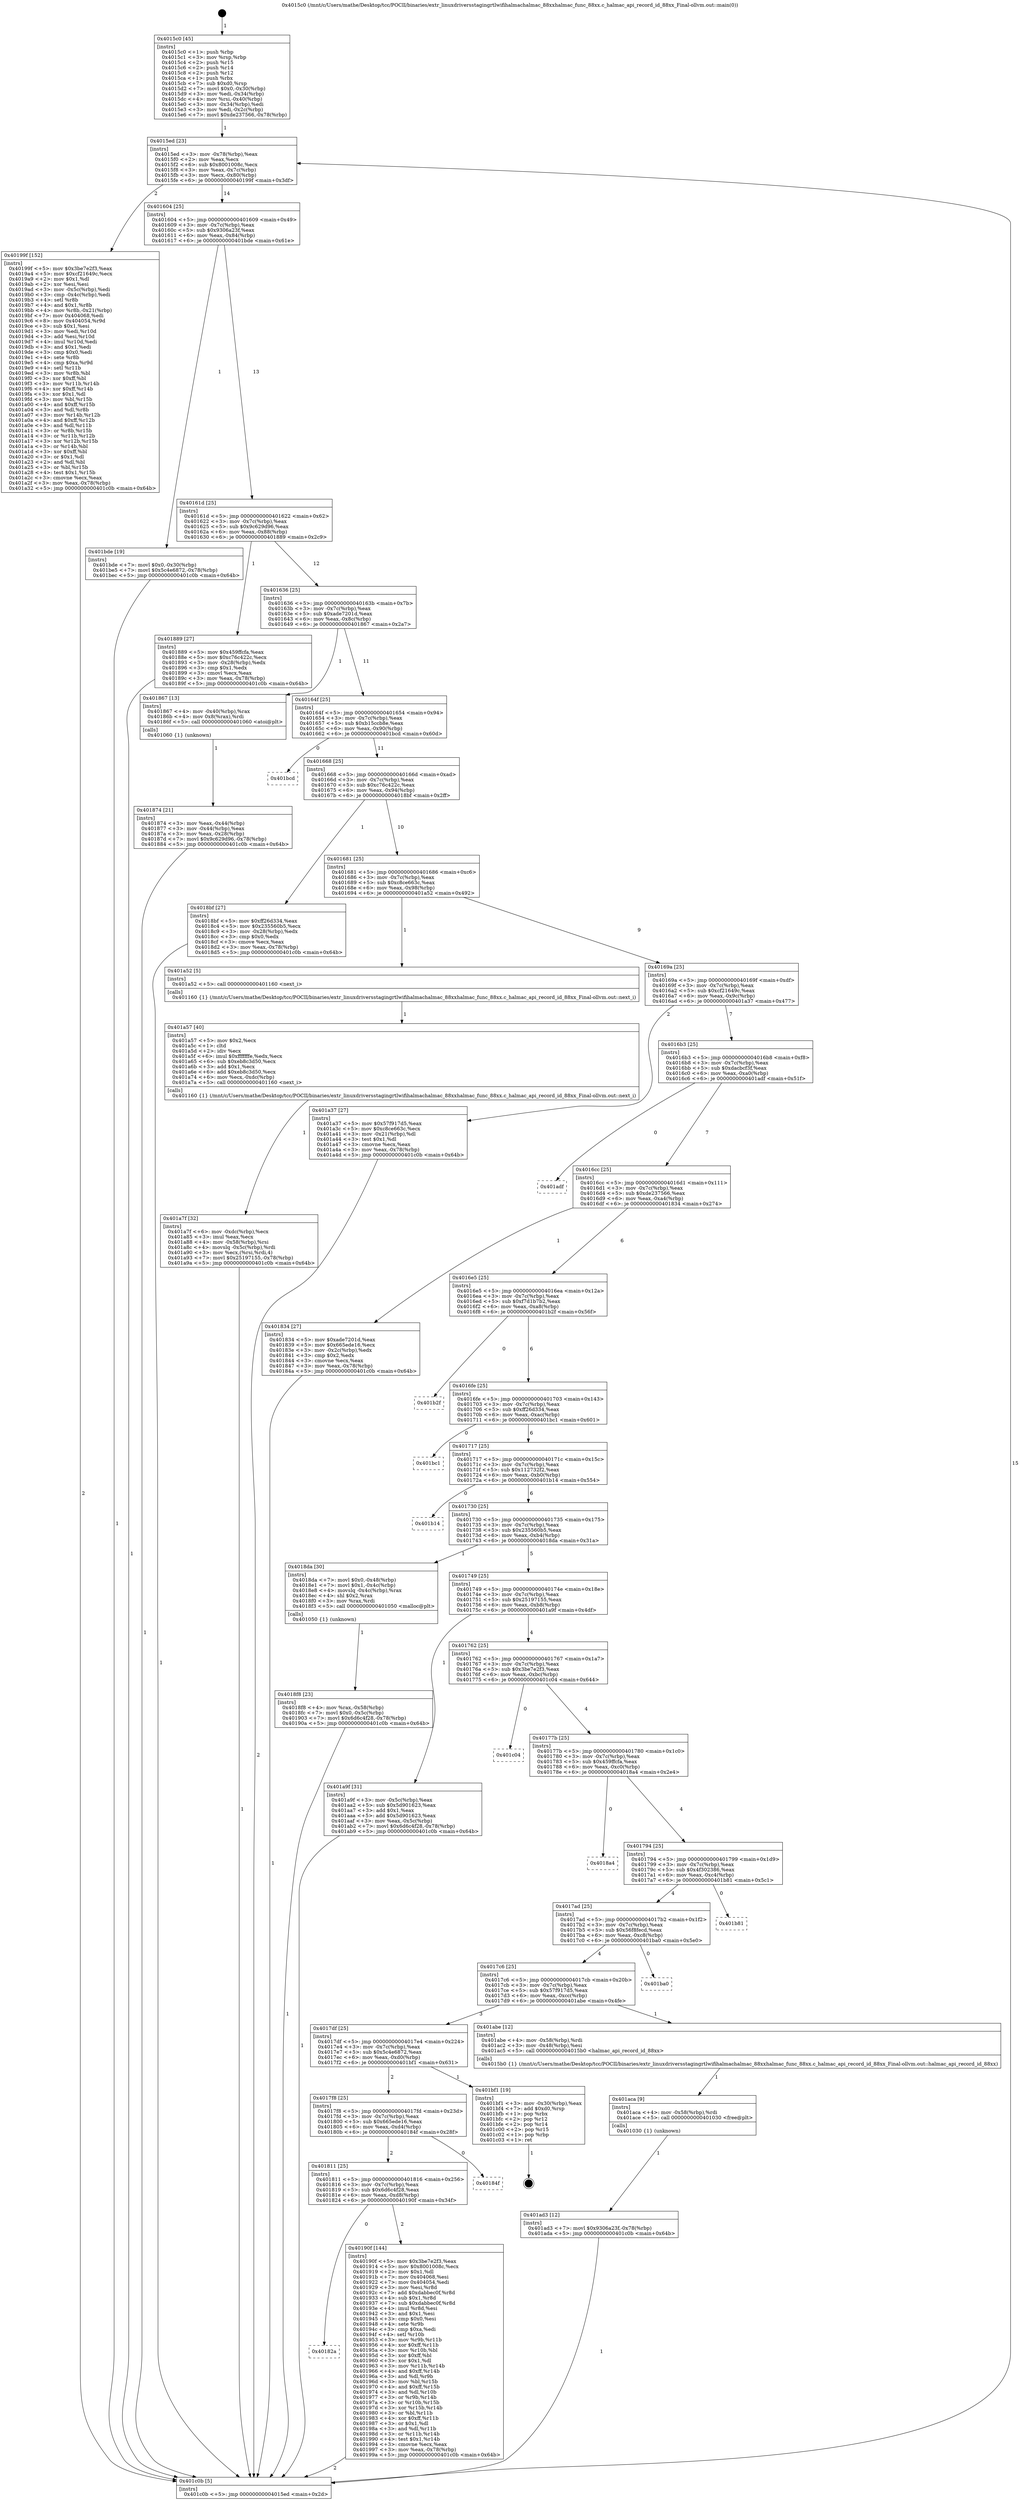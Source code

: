 digraph "0x4015c0" {
  label = "0x4015c0 (/mnt/c/Users/mathe/Desktop/tcc/POCII/binaries/extr_linuxdriversstagingrtlwifihalmachalmac_88xxhalmac_func_88xx.c_halmac_api_record_id_88xx_Final-ollvm.out::main(0))"
  labelloc = "t"
  node[shape=record]

  Entry [label="",width=0.3,height=0.3,shape=circle,fillcolor=black,style=filled]
  "0x4015ed" [label="{
     0x4015ed [23]\l
     | [instrs]\l
     &nbsp;&nbsp;0x4015ed \<+3\>: mov -0x78(%rbp),%eax\l
     &nbsp;&nbsp;0x4015f0 \<+2\>: mov %eax,%ecx\l
     &nbsp;&nbsp;0x4015f2 \<+6\>: sub $0x8001008c,%ecx\l
     &nbsp;&nbsp;0x4015f8 \<+3\>: mov %eax,-0x7c(%rbp)\l
     &nbsp;&nbsp;0x4015fb \<+3\>: mov %ecx,-0x80(%rbp)\l
     &nbsp;&nbsp;0x4015fe \<+6\>: je 000000000040199f \<main+0x3df\>\l
  }"]
  "0x40199f" [label="{
     0x40199f [152]\l
     | [instrs]\l
     &nbsp;&nbsp;0x40199f \<+5\>: mov $0x3be7e2f3,%eax\l
     &nbsp;&nbsp;0x4019a4 \<+5\>: mov $0xcf21649c,%ecx\l
     &nbsp;&nbsp;0x4019a9 \<+2\>: mov $0x1,%dl\l
     &nbsp;&nbsp;0x4019ab \<+2\>: xor %esi,%esi\l
     &nbsp;&nbsp;0x4019ad \<+3\>: mov -0x5c(%rbp),%edi\l
     &nbsp;&nbsp;0x4019b0 \<+3\>: cmp -0x4c(%rbp),%edi\l
     &nbsp;&nbsp;0x4019b3 \<+4\>: setl %r8b\l
     &nbsp;&nbsp;0x4019b7 \<+4\>: and $0x1,%r8b\l
     &nbsp;&nbsp;0x4019bb \<+4\>: mov %r8b,-0x21(%rbp)\l
     &nbsp;&nbsp;0x4019bf \<+7\>: mov 0x404068,%edi\l
     &nbsp;&nbsp;0x4019c6 \<+8\>: mov 0x404054,%r9d\l
     &nbsp;&nbsp;0x4019ce \<+3\>: sub $0x1,%esi\l
     &nbsp;&nbsp;0x4019d1 \<+3\>: mov %edi,%r10d\l
     &nbsp;&nbsp;0x4019d4 \<+3\>: add %esi,%r10d\l
     &nbsp;&nbsp;0x4019d7 \<+4\>: imul %r10d,%edi\l
     &nbsp;&nbsp;0x4019db \<+3\>: and $0x1,%edi\l
     &nbsp;&nbsp;0x4019de \<+3\>: cmp $0x0,%edi\l
     &nbsp;&nbsp;0x4019e1 \<+4\>: sete %r8b\l
     &nbsp;&nbsp;0x4019e5 \<+4\>: cmp $0xa,%r9d\l
     &nbsp;&nbsp;0x4019e9 \<+4\>: setl %r11b\l
     &nbsp;&nbsp;0x4019ed \<+3\>: mov %r8b,%bl\l
     &nbsp;&nbsp;0x4019f0 \<+3\>: xor $0xff,%bl\l
     &nbsp;&nbsp;0x4019f3 \<+3\>: mov %r11b,%r14b\l
     &nbsp;&nbsp;0x4019f6 \<+4\>: xor $0xff,%r14b\l
     &nbsp;&nbsp;0x4019fa \<+3\>: xor $0x1,%dl\l
     &nbsp;&nbsp;0x4019fd \<+3\>: mov %bl,%r15b\l
     &nbsp;&nbsp;0x401a00 \<+4\>: and $0xff,%r15b\l
     &nbsp;&nbsp;0x401a04 \<+3\>: and %dl,%r8b\l
     &nbsp;&nbsp;0x401a07 \<+3\>: mov %r14b,%r12b\l
     &nbsp;&nbsp;0x401a0a \<+4\>: and $0xff,%r12b\l
     &nbsp;&nbsp;0x401a0e \<+3\>: and %dl,%r11b\l
     &nbsp;&nbsp;0x401a11 \<+3\>: or %r8b,%r15b\l
     &nbsp;&nbsp;0x401a14 \<+3\>: or %r11b,%r12b\l
     &nbsp;&nbsp;0x401a17 \<+3\>: xor %r12b,%r15b\l
     &nbsp;&nbsp;0x401a1a \<+3\>: or %r14b,%bl\l
     &nbsp;&nbsp;0x401a1d \<+3\>: xor $0xff,%bl\l
     &nbsp;&nbsp;0x401a20 \<+3\>: or $0x1,%dl\l
     &nbsp;&nbsp;0x401a23 \<+2\>: and %dl,%bl\l
     &nbsp;&nbsp;0x401a25 \<+3\>: or %bl,%r15b\l
     &nbsp;&nbsp;0x401a28 \<+4\>: test $0x1,%r15b\l
     &nbsp;&nbsp;0x401a2c \<+3\>: cmovne %ecx,%eax\l
     &nbsp;&nbsp;0x401a2f \<+3\>: mov %eax,-0x78(%rbp)\l
     &nbsp;&nbsp;0x401a32 \<+5\>: jmp 0000000000401c0b \<main+0x64b\>\l
  }"]
  "0x401604" [label="{
     0x401604 [25]\l
     | [instrs]\l
     &nbsp;&nbsp;0x401604 \<+5\>: jmp 0000000000401609 \<main+0x49\>\l
     &nbsp;&nbsp;0x401609 \<+3\>: mov -0x7c(%rbp),%eax\l
     &nbsp;&nbsp;0x40160c \<+5\>: sub $0x9306a23f,%eax\l
     &nbsp;&nbsp;0x401611 \<+6\>: mov %eax,-0x84(%rbp)\l
     &nbsp;&nbsp;0x401617 \<+6\>: je 0000000000401bde \<main+0x61e\>\l
  }"]
  Exit [label="",width=0.3,height=0.3,shape=circle,fillcolor=black,style=filled,peripheries=2]
  "0x401bde" [label="{
     0x401bde [19]\l
     | [instrs]\l
     &nbsp;&nbsp;0x401bde \<+7\>: movl $0x0,-0x30(%rbp)\l
     &nbsp;&nbsp;0x401be5 \<+7\>: movl $0x5c4e6872,-0x78(%rbp)\l
     &nbsp;&nbsp;0x401bec \<+5\>: jmp 0000000000401c0b \<main+0x64b\>\l
  }"]
  "0x40161d" [label="{
     0x40161d [25]\l
     | [instrs]\l
     &nbsp;&nbsp;0x40161d \<+5\>: jmp 0000000000401622 \<main+0x62\>\l
     &nbsp;&nbsp;0x401622 \<+3\>: mov -0x7c(%rbp),%eax\l
     &nbsp;&nbsp;0x401625 \<+5\>: sub $0x9c629d96,%eax\l
     &nbsp;&nbsp;0x40162a \<+6\>: mov %eax,-0x88(%rbp)\l
     &nbsp;&nbsp;0x401630 \<+6\>: je 0000000000401889 \<main+0x2c9\>\l
  }"]
  "0x401ad3" [label="{
     0x401ad3 [12]\l
     | [instrs]\l
     &nbsp;&nbsp;0x401ad3 \<+7\>: movl $0x9306a23f,-0x78(%rbp)\l
     &nbsp;&nbsp;0x401ada \<+5\>: jmp 0000000000401c0b \<main+0x64b\>\l
  }"]
  "0x401889" [label="{
     0x401889 [27]\l
     | [instrs]\l
     &nbsp;&nbsp;0x401889 \<+5\>: mov $0x459ffcfa,%eax\l
     &nbsp;&nbsp;0x40188e \<+5\>: mov $0xc76c422c,%ecx\l
     &nbsp;&nbsp;0x401893 \<+3\>: mov -0x28(%rbp),%edx\l
     &nbsp;&nbsp;0x401896 \<+3\>: cmp $0x1,%edx\l
     &nbsp;&nbsp;0x401899 \<+3\>: cmovl %ecx,%eax\l
     &nbsp;&nbsp;0x40189c \<+3\>: mov %eax,-0x78(%rbp)\l
     &nbsp;&nbsp;0x40189f \<+5\>: jmp 0000000000401c0b \<main+0x64b\>\l
  }"]
  "0x401636" [label="{
     0x401636 [25]\l
     | [instrs]\l
     &nbsp;&nbsp;0x401636 \<+5\>: jmp 000000000040163b \<main+0x7b\>\l
     &nbsp;&nbsp;0x40163b \<+3\>: mov -0x7c(%rbp),%eax\l
     &nbsp;&nbsp;0x40163e \<+5\>: sub $0xade7201d,%eax\l
     &nbsp;&nbsp;0x401643 \<+6\>: mov %eax,-0x8c(%rbp)\l
     &nbsp;&nbsp;0x401649 \<+6\>: je 0000000000401867 \<main+0x2a7\>\l
  }"]
  "0x401aca" [label="{
     0x401aca [9]\l
     | [instrs]\l
     &nbsp;&nbsp;0x401aca \<+4\>: mov -0x58(%rbp),%rdi\l
     &nbsp;&nbsp;0x401ace \<+5\>: call 0000000000401030 \<free@plt\>\l
     | [calls]\l
     &nbsp;&nbsp;0x401030 \{1\} (unknown)\l
  }"]
  "0x401867" [label="{
     0x401867 [13]\l
     | [instrs]\l
     &nbsp;&nbsp;0x401867 \<+4\>: mov -0x40(%rbp),%rax\l
     &nbsp;&nbsp;0x40186b \<+4\>: mov 0x8(%rax),%rdi\l
     &nbsp;&nbsp;0x40186f \<+5\>: call 0000000000401060 \<atoi@plt\>\l
     | [calls]\l
     &nbsp;&nbsp;0x401060 \{1\} (unknown)\l
  }"]
  "0x40164f" [label="{
     0x40164f [25]\l
     | [instrs]\l
     &nbsp;&nbsp;0x40164f \<+5\>: jmp 0000000000401654 \<main+0x94\>\l
     &nbsp;&nbsp;0x401654 \<+3\>: mov -0x7c(%rbp),%eax\l
     &nbsp;&nbsp;0x401657 \<+5\>: sub $0xb15ccb8e,%eax\l
     &nbsp;&nbsp;0x40165c \<+6\>: mov %eax,-0x90(%rbp)\l
     &nbsp;&nbsp;0x401662 \<+6\>: je 0000000000401bcd \<main+0x60d\>\l
  }"]
  "0x401a7f" [label="{
     0x401a7f [32]\l
     | [instrs]\l
     &nbsp;&nbsp;0x401a7f \<+6\>: mov -0xdc(%rbp),%ecx\l
     &nbsp;&nbsp;0x401a85 \<+3\>: imul %eax,%ecx\l
     &nbsp;&nbsp;0x401a88 \<+4\>: mov -0x58(%rbp),%rsi\l
     &nbsp;&nbsp;0x401a8c \<+4\>: movslq -0x5c(%rbp),%rdi\l
     &nbsp;&nbsp;0x401a90 \<+3\>: mov %ecx,(%rsi,%rdi,4)\l
     &nbsp;&nbsp;0x401a93 \<+7\>: movl $0x25197155,-0x78(%rbp)\l
     &nbsp;&nbsp;0x401a9a \<+5\>: jmp 0000000000401c0b \<main+0x64b\>\l
  }"]
  "0x401bcd" [label="{
     0x401bcd\l
  }", style=dashed]
  "0x401668" [label="{
     0x401668 [25]\l
     | [instrs]\l
     &nbsp;&nbsp;0x401668 \<+5\>: jmp 000000000040166d \<main+0xad\>\l
     &nbsp;&nbsp;0x40166d \<+3\>: mov -0x7c(%rbp),%eax\l
     &nbsp;&nbsp;0x401670 \<+5\>: sub $0xc76c422c,%eax\l
     &nbsp;&nbsp;0x401675 \<+6\>: mov %eax,-0x94(%rbp)\l
     &nbsp;&nbsp;0x40167b \<+6\>: je 00000000004018bf \<main+0x2ff\>\l
  }"]
  "0x401a57" [label="{
     0x401a57 [40]\l
     | [instrs]\l
     &nbsp;&nbsp;0x401a57 \<+5\>: mov $0x2,%ecx\l
     &nbsp;&nbsp;0x401a5c \<+1\>: cltd\l
     &nbsp;&nbsp;0x401a5d \<+2\>: idiv %ecx\l
     &nbsp;&nbsp;0x401a5f \<+6\>: imul $0xfffffffe,%edx,%ecx\l
     &nbsp;&nbsp;0x401a65 \<+6\>: sub $0xeb8c3d50,%ecx\l
     &nbsp;&nbsp;0x401a6b \<+3\>: add $0x1,%ecx\l
     &nbsp;&nbsp;0x401a6e \<+6\>: add $0xeb8c3d50,%ecx\l
     &nbsp;&nbsp;0x401a74 \<+6\>: mov %ecx,-0xdc(%rbp)\l
     &nbsp;&nbsp;0x401a7a \<+5\>: call 0000000000401160 \<next_i\>\l
     | [calls]\l
     &nbsp;&nbsp;0x401160 \{1\} (/mnt/c/Users/mathe/Desktop/tcc/POCII/binaries/extr_linuxdriversstagingrtlwifihalmachalmac_88xxhalmac_func_88xx.c_halmac_api_record_id_88xx_Final-ollvm.out::next_i)\l
  }"]
  "0x4018bf" [label="{
     0x4018bf [27]\l
     | [instrs]\l
     &nbsp;&nbsp;0x4018bf \<+5\>: mov $0xff26d334,%eax\l
     &nbsp;&nbsp;0x4018c4 \<+5\>: mov $0x235560b5,%ecx\l
     &nbsp;&nbsp;0x4018c9 \<+3\>: mov -0x28(%rbp),%edx\l
     &nbsp;&nbsp;0x4018cc \<+3\>: cmp $0x0,%edx\l
     &nbsp;&nbsp;0x4018cf \<+3\>: cmove %ecx,%eax\l
     &nbsp;&nbsp;0x4018d2 \<+3\>: mov %eax,-0x78(%rbp)\l
     &nbsp;&nbsp;0x4018d5 \<+5\>: jmp 0000000000401c0b \<main+0x64b\>\l
  }"]
  "0x401681" [label="{
     0x401681 [25]\l
     | [instrs]\l
     &nbsp;&nbsp;0x401681 \<+5\>: jmp 0000000000401686 \<main+0xc6\>\l
     &nbsp;&nbsp;0x401686 \<+3\>: mov -0x7c(%rbp),%eax\l
     &nbsp;&nbsp;0x401689 \<+5\>: sub $0xc8ce663c,%eax\l
     &nbsp;&nbsp;0x40168e \<+6\>: mov %eax,-0x98(%rbp)\l
     &nbsp;&nbsp;0x401694 \<+6\>: je 0000000000401a52 \<main+0x492\>\l
  }"]
  "0x40182a" [label="{
     0x40182a\l
  }", style=dashed]
  "0x401a52" [label="{
     0x401a52 [5]\l
     | [instrs]\l
     &nbsp;&nbsp;0x401a52 \<+5\>: call 0000000000401160 \<next_i\>\l
     | [calls]\l
     &nbsp;&nbsp;0x401160 \{1\} (/mnt/c/Users/mathe/Desktop/tcc/POCII/binaries/extr_linuxdriversstagingrtlwifihalmachalmac_88xxhalmac_func_88xx.c_halmac_api_record_id_88xx_Final-ollvm.out::next_i)\l
  }"]
  "0x40169a" [label="{
     0x40169a [25]\l
     | [instrs]\l
     &nbsp;&nbsp;0x40169a \<+5\>: jmp 000000000040169f \<main+0xdf\>\l
     &nbsp;&nbsp;0x40169f \<+3\>: mov -0x7c(%rbp),%eax\l
     &nbsp;&nbsp;0x4016a2 \<+5\>: sub $0xcf21649c,%eax\l
     &nbsp;&nbsp;0x4016a7 \<+6\>: mov %eax,-0x9c(%rbp)\l
     &nbsp;&nbsp;0x4016ad \<+6\>: je 0000000000401a37 \<main+0x477\>\l
  }"]
  "0x40190f" [label="{
     0x40190f [144]\l
     | [instrs]\l
     &nbsp;&nbsp;0x40190f \<+5\>: mov $0x3be7e2f3,%eax\l
     &nbsp;&nbsp;0x401914 \<+5\>: mov $0x8001008c,%ecx\l
     &nbsp;&nbsp;0x401919 \<+2\>: mov $0x1,%dl\l
     &nbsp;&nbsp;0x40191b \<+7\>: mov 0x404068,%esi\l
     &nbsp;&nbsp;0x401922 \<+7\>: mov 0x404054,%edi\l
     &nbsp;&nbsp;0x401929 \<+3\>: mov %esi,%r8d\l
     &nbsp;&nbsp;0x40192c \<+7\>: add $0xdabbec0f,%r8d\l
     &nbsp;&nbsp;0x401933 \<+4\>: sub $0x1,%r8d\l
     &nbsp;&nbsp;0x401937 \<+7\>: sub $0xdabbec0f,%r8d\l
     &nbsp;&nbsp;0x40193e \<+4\>: imul %r8d,%esi\l
     &nbsp;&nbsp;0x401942 \<+3\>: and $0x1,%esi\l
     &nbsp;&nbsp;0x401945 \<+3\>: cmp $0x0,%esi\l
     &nbsp;&nbsp;0x401948 \<+4\>: sete %r9b\l
     &nbsp;&nbsp;0x40194c \<+3\>: cmp $0xa,%edi\l
     &nbsp;&nbsp;0x40194f \<+4\>: setl %r10b\l
     &nbsp;&nbsp;0x401953 \<+3\>: mov %r9b,%r11b\l
     &nbsp;&nbsp;0x401956 \<+4\>: xor $0xff,%r11b\l
     &nbsp;&nbsp;0x40195a \<+3\>: mov %r10b,%bl\l
     &nbsp;&nbsp;0x40195d \<+3\>: xor $0xff,%bl\l
     &nbsp;&nbsp;0x401960 \<+3\>: xor $0x1,%dl\l
     &nbsp;&nbsp;0x401963 \<+3\>: mov %r11b,%r14b\l
     &nbsp;&nbsp;0x401966 \<+4\>: and $0xff,%r14b\l
     &nbsp;&nbsp;0x40196a \<+3\>: and %dl,%r9b\l
     &nbsp;&nbsp;0x40196d \<+3\>: mov %bl,%r15b\l
     &nbsp;&nbsp;0x401970 \<+4\>: and $0xff,%r15b\l
     &nbsp;&nbsp;0x401974 \<+3\>: and %dl,%r10b\l
     &nbsp;&nbsp;0x401977 \<+3\>: or %r9b,%r14b\l
     &nbsp;&nbsp;0x40197a \<+3\>: or %r10b,%r15b\l
     &nbsp;&nbsp;0x40197d \<+3\>: xor %r15b,%r14b\l
     &nbsp;&nbsp;0x401980 \<+3\>: or %bl,%r11b\l
     &nbsp;&nbsp;0x401983 \<+4\>: xor $0xff,%r11b\l
     &nbsp;&nbsp;0x401987 \<+3\>: or $0x1,%dl\l
     &nbsp;&nbsp;0x40198a \<+3\>: and %dl,%r11b\l
     &nbsp;&nbsp;0x40198d \<+3\>: or %r11b,%r14b\l
     &nbsp;&nbsp;0x401990 \<+4\>: test $0x1,%r14b\l
     &nbsp;&nbsp;0x401994 \<+3\>: cmovne %ecx,%eax\l
     &nbsp;&nbsp;0x401997 \<+3\>: mov %eax,-0x78(%rbp)\l
     &nbsp;&nbsp;0x40199a \<+5\>: jmp 0000000000401c0b \<main+0x64b\>\l
  }"]
  "0x401a37" [label="{
     0x401a37 [27]\l
     | [instrs]\l
     &nbsp;&nbsp;0x401a37 \<+5\>: mov $0x57f917d5,%eax\l
     &nbsp;&nbsp;0x401a3c \<+5\>: mov $0xc8ce663c,%ecx\l
     &nbsp;&nbsp;0x401a41 \<+3\>: mov -0x21(%rbp),%dl\l
     &nbsp;&nbsp;0x401a44 \<+3\>: test $0x1,%dl\l
     &nbsp;&nbsp;0x401a47 \<+3\>: cmovne %ecx,%eax\l
     &nbsp;&nbsp;0x401a4a \<+3\>: mov %eax,-0x78(%rbp)\l
     &nbsp;&nbsp;0x401a4d \<+5\>: jmp 0000000000401c0b \<main+0x64b\>\l
  }"]
  "0x4016b3" [label="{
     0x4016b3 [25]\l
     | [instrs]\l
     &nbsp;&nbsp;0x4016b3 \<+5\>: jmp 00000000004016b8 \<main+0xf8\>\l
     &nbsp;&nbsp;0x4016b8 \<+3\>: mov -0x7c(%rbp),%eax\l
     &nbsp;&nbsp;0x4016bb \<+5\>: sub $0xdacbcf3f,%eax\l
     &nbsp;&nbsp;0x4016c0 \<+6\>: mov %eax,-0xa0(%rbp)\l
     &nbsp;&nbsp;0x4016c6 \<+6\>: je 0000000000401adf \<main+0x51f\>\l
  }"]
  "0x401811" [label="{
     0x401811 [25]\l
     | [instrs]\l
     &nbsp;&nbsp;0x401811 \<+5\>: jmp 0000000000401816 \<main+0x256\>\l
     &nbsp;&nbsp;0x401816 \<+3\>: mov -0x7c(%rbp),%eax\l
     &nbsp;&nbsp;0x401819 \<+5\>: sub $0x6d6c4f28,%eax\l
     &nbsp;&nbsp;0x40181e \<+6\>: mov %eax,-0xd8(%rbp)\l
     &nbsp;&nbsp;0x401824 \<+6\>: je 000000000040190f \<main+0x34f\>\l
  }"]
  "0x401adf" [label="{
     0x401adf\l
  }", style=dashed]
  "0x4016cc" [label="{
     0x4016cc [25]\l
     | [instrs]\l
     &nbsp;&nbsp;0x4016cc \<+5\>: jmp 00000000004016d1 \<main+0x111\>\l
     &nbsp;&nbsp;0x4016d1 \<+3\>: mov -0x7c(%rbp),%eax\l
     &nbsp;&nbsp;0x4016d4 \<+5\>: sub $0xde237566,%eax\l
     &nbsp;&nbsp;0x4016d9 \<+6\>: mov %eax,-0xa4(%rbp)\l
     &nbsp;&nbsp;0x4016df \<+6\>: je 0000000000401834 \<main+0x274\>\l
  }"]
  "0x40184f" [label="{
     0x40184f\l
  }", style=dashed]
  "0x401834" [label="{
     0x401834 [27]\l
     | [instrs]\l
     &nbsp;&nbsp;0x401834 \<+5\>: mov $0xade7201d,%eax\l
     &nbsp;&nbsp;0x401839 \<+5\>: mov $0x665ede16,%ecx\l
     &nbsp;&nbsp;0x40183e \<+3\>: mov -0x2c(%rbp),%edx\l
     &nbsp;&nbsp;0x401841 \<+3\>: cmp $0x2,%edx\l
     &nbsp;&nbsp;0x401844 \<+3\>: cmovne %ecx,%eax\l
     &nbsp;&nbsp;0x401847 \<+3\>: mov %eax,-0x78(%rbp)\l
     &nbsp;&nbsp;0x40184a \<+5\>: jmp 0000000000401c0b \<main+0x64b\>\l
  }"]
  "0x4016e5" [label="{
     0x4016e5 [25]\l
     | [instrs]\l
     &nbsp;&nbsp;0x4016e5 \<+5\>: jmp 00000000004016ea \<main+0x12a\>\l
     &nbsp;&nbsp;0x4016ea \<+3\>: mov -0x7c(%rbp),%eax\l
     &nbsp;&nbsp;0x4016ed \<+5\>: sub $0xf7d1b7b2,%eax\l
     &nbsp;&nbsp;0x4016f2 \<+6\>: mov %eax,-0xa8(%rbp)\l
     &nbsp;&nbsp;0x4016f8 \<+6\>: je 0000000000401b2f \<main+0x56f\>\l
  }"]
  "0x401c0b" [label="{
     0x401c0b [5]\l
     | [instrs]\l
     &nbsp;&nbsp;0x401c0b \<+5\>: jmp 00000000004015ed \<main+0x2d\>\l
  }"]
  "0x4015c0" [label="{
     0x4015c0 [45]\l
     | [instrs]\l
     &nbsp;&nbsp;0x4015c0 \<+1\>: push %rbp\l
     &nbsp;&nbsp;0x4015c1 \<+3\>: mov %rsp,%rbp\l
     &nbsp;&nbsp;0x4015c4 \<+2\>: push %r15\l
     &nbsp;&nbsp;0x4015c6 \<+2\>: push %r14\l
     &nbsp;&nbsp;0x4015c8 \<+2\>: push %r12\l
     &nbsp;&nbsp;0x4015ca \<+1\>: push %rbx\l
     &nbsp;&nbsp;0x4015cb \<+7\>: sub $0xd0,%rsp\l
     &nbsp;&nbsp;0x4015d2 \<+7\>: movl $0x0,-0x30(%rbp)\l
     &nbsp;&nbsp;0x4015d9 \<+3\>: mov %edi,-0x34(%rbp)\l
     &nbsp;&nbsp;0x4015dc \<+4\>: mov %rsi,-0x40(%rbp)\l
     &nbsp;&nbsp;0x4015e0 \<+3\>: mov -0x34(%rbp),%edi\l
     &nbsp;&nbsp;0x4015e3 \<+3\>: mov %edi,-0x2c(%rbp)\l
     &nbsp;&nbsp;0x4015e6 \<+7\>: movl $0xde237566,-0x78(%rbp)\l
  }"]
  "0x401874" [label="{
     0x401874 [21]\l
     | [instrs]\l
     &nbsp;&nbsp;0x401874 \<+3\>: mov %eax,-0x44(%rbp)\l
     &nbsp;&nbsp;0x401877 \<+3\>: mov -0x44(%rbp),%eax\l
     &nbsp;&nbsp;0x40187a \<+3\>: mov %eax,-0x28(%rbp)\l
     &nbsp;&nbsp;0x40187d \<+7\>: movl $0x9c629d96,-0x78(%rbp)\l
     &nbsp;&nbsp;0x401884 \<+5\>: jmp 0000000000401c0b \<main+0x64b\>\l
  }"]
  "0x4017f8" [label="{
     0x4017f8 [25]\l
     | [instrs]\l
     &nbsp;&nbsp;0x4017f8 \<+5\>: jmp 00000000004017fd \<main+0x23d\>\l
     &nbsp;&nbsp;0x4017fd \<+3\>: mov -0x7c(%rbp),%eax\l
     &nbsp;&nbsp;0x401800 \<+5\>: sub $0x665ede16,%eax\l
     &nbsp;&nbsp;0x401805 \<+6\>: mov %eax,-0xd4(%rbp)\l
     &nbsp;&nbsp;0x40180b \<+6\>: je 000000000040184f \<main+0x28f\>\l
  }"]
  "0x401b2f" [label="{
     0x401b2f\l
  }", style=dashed]
  "0x4016fe" [label="{
     0x4016fe [25]\l
     | [instrs]\l
     &nbsp;&nbsp;0x4016fe \<+5\>: jmp 0000000000401703 \<main+0x143\>\l
     &nbsp;&nbsp;0x401703 \<+3\>: mov -0x7c(%rbp),%eax\l
     &nbsp;&nbsp;0x401706 \<+5\>: sub $0xff26d334,%eax\l
     &nbsp;&nbsp;0x40170b \<+6\>: mov %eax,-0xac(%rbp)\l
     &nbsp;&nbsp;0x401711 \<+6\>: je 0000000000401bc1 \<main+0x601\>\l
  }"]
  "0x401bf1" [label="{
     0x401bf1 [19]\l
     | [instrs]\l
     &nbsp;&nbsp;0x401bf1 \<+3\>: mov -0x30(%rbp),%eax\l
     &nbsp;&nbsp;0x401bf4 \<+7\>: add $0xd0,%rsp\l
     &nbsp;&nbsp;0x401bfb \<+1\>: pop %rbx\l
     &nbsp;&nbsp;0x401bfc \<+2\>: pop %r12\l
     &nbsp;&nbsp;0x401bfe \<+2\>: pop %r14\l
     &nbsp;&nbsp;0x401c00 \<+2\>: pop %r15\l
     &nbsp;&nbsp;0x401c02 \<+1\>: pop %rbp\l
     &nbsp;&nbsp;0x401c03 \<+1\>: ret\l
  }"]
  "0x401bc1" [label="{
     0x401bc1\l
  }", style=dashed]
  "0x401717" [label="{
     0x401717 [25]\l
     | [instrs]\l
     &nbsp;&nbsp;0x401717 \<+5\>: jmp 000000000040171c \<main+0x15c\>\l
     &nbsp;&nbsp;0x40171c \<+3\>: mov -0x7c(%rbp),%eax\l
     &nbsp;&nbsp;0x40171f \<+5\>: sub $0x112732f2,%eax\l
     &nbsp;&nbsp;0x401724 \<+6\>: mov %eax,-0xb0(%rbp)\l
     &nbsp;&nbsp;0x40172a \<+6\>: je 0000000000401b14 \<main+0x554\>\l
  }"]
  "0x4017df" [label="{
     0x4017df [25]\l
     | [instrs]\l
     &nbsp;&nbsp;0x4017df \<+5\>: jmp 00000000004017e4 \<main+0x224\>\l
     &nbsp;&nbsp;0x4017e4 \<+3\>: mov -0x7c(%rbp),%eax\l
     &nbsp;&nbsp;0x4017e7 \<+5\>: sub $0x5c4e6872,%eax\l
     &nbsp;&nbsp;0x4017ec \<+6\>: mov %eax,-0xd0(%rbp)\l
     &nbsp;&nbsp;0x4017f2 \<+6\>: je 0000000000401bf1 \<main+0x631\>\l
  }"]
  "0x401b14" [label="{
     0x401b14\l
  }", style=dashed]
  "0x401730" [label="{
     0x401730 [25]\l
     | [instrs]\l
     &nbsp;&nbsp;0x401730 \<+5\>: jmp 0000000000401735 \<main+0x175\>\l
     &nbsp;&nbsp;0x401735 \<+3\>: mov -0x7c(%rbp),%eax\l
     &nbsp;&nbsp;0x401738 \<+5\>: sub $0x235560b5,%eax\l
     &nbsp;&nbsp;0x40173d \<+6\>: mov %eax,-0xb4(%rbp)\l
     &nbsp;&nbsp;0x401743 \<+6\>: je 00000000004018da \<main+0x31a\>\l
  }"]
  "0x401abe" [label="{
     0x401abe [12]\l
     | [instrs]\l
     &nbsp;&nbsp;0x401abe \<+4\>: mov -0x58(%rbp),%rdi\l
     &nbsp;&nbsp;0x401ac2 \<+3\>: mov -0x48(%rbp),%esi\l
     &nbsp;&nbsp;0x401ac5 \<+5\>: call 00000000004015b0 \<halmac_api_record_id_88xx\>\l
     | [calls]\l
     &nbsp;&nbsp;0x4015b0 \{1\} (/mnt/c/Users/mathe/Desktop/tcc/POCII/binaries/extr_linuxdriversstagingrtlwifihalmachalmac_88xxhalmac_func_88xx.c_halmac_api_record_id_88xx_Final-ollvm.out::halmac_api_record_id_88xx)\l
  }"]
  "0x4018da" [label="{
     0x4018da [30]\l
     | [instrs]\l
     &nbsp;&nbsp;0x4018da \<+7\>: movl $0x0,-0x48(%rbp)\l
     &nbsp;&nbsp;0x4018e1 \<+7\>: movl $0x1,-0x4c(%rbp)\l
     &nbsp;&nbsp;0x4018e8 \<+4\>: movslq -0x4c(%rbp),%rax\l
     &nbsp;&nbsp;0x4018ec \<+4\>: shl $0x2,%rax\l
     &nbsp;&nbsp;0x4018f0 \<+3\>: mov %rax,%rdi\l
     &nbsp;&nbsp;0x4018f3 \<+5\>: call 0000000000401050 \<malloc@plt\>\l
     | [calls]\l
     &nbsp;&nbsp;0x401050 \{1\} (unknown)\l
  }"]
  "0x401749" [label="{
     0x401749 [25]\l
     | [instrs]\l
     &nbsp;&nbsp;0x401749 \<+5\>: jmp 000000000040174e \<main+0x18e\>\l
     &nbsp;&nbsp;0x40174e \<+3\>: mov -0x7c(%rbp),%eax\l
     &nbsp;&nbsp;0x401751 \<+5\>: sub $0x25197155,%eax\l
     &nbsp;&nbsp;0x401756 \<+6\>: mov %eax,-0xb8(%rbp)\l
     &nbsp;&nbsp;0x40175c \<+6\>: je 0000000000401a9f \<main+0x4df\>\l
  }"]
  "0x4018f8" [label="{
     0x4018f8 [23]\l
     | [instrs]\l
     &nbsp;&nbsp;0x4018f8 \<+4\>: mov %rax,-0x58(%rbp)\l
     &nbsp;&nbsp;0x4018fc \<+7\>: movl $0x0,-0x5c(%rbp)\l
     &nbsp;&nbsp;0x401903 \<+7\>: movl $0x6d6c4f28,-0x78(%rbp)\l
     &nbsp;&nbsp;0x40190a \<+5\>: jmp 0000000000401c0b \<main+0x64b\>\l
  }"]
  "0x4017c6" [label="{
     0x4017c6 [25]\l
     | [instrs]\l
     &nbsp;&nbsp;0x4017c6 \<+5\>: jmp 00000000004017cb \<main+0x20b\>\l
     &nbsp;&nbsp;0x4017cb \<+3\>: mov -0x7c(%rbp),%eax\l
     &nbsp;&nbsp;0x4017ce \<+5\>: sub $0x57f917d5,%eax\l
     &nbsp;&nbsp;0x4017d3 \<+6\>: mov %eax,-0xcc(%rbp)\l
     &nbsp;&nbsp;0x4017d9 \<+6\>: je 0000000000401abe \<main+0x4fe\>\l
  }"]
  "0x401a9f" [label="{
     0x401a9f [31]\l
     | [instrs]\l
     &nbsp;&nbsp;0x401a9f \<+3\>: mov -0x5c(%rbp),%eax\l
     &nbsp;&nbsp;0x401aa2 \<+5\>: sub $0x5d901623,%eax\l
     &nbsp;&nbsp;0x401aa7 \<+3\>: add $0x1,%eax\l
     &nbsp;&nbsp;0x401aaa \<+5\>: add $0x5d901623,%eax\l
     &nbsp;&nbsp;0x401aaf \<+3\>: mov %eax,-0x5c(%rbp)\l
     &nbsp;&nbsp;0x401ab2 \<+7\>: movl $0x6d6c4f28,-0x78(%rbp)\l
     &nbsp;&nbsp;0x401ab9 \<+5\>: jmp 0000000000401c0b \<main+0x64b\>\l
  }"]
  "0x401762" [label="{
     0x401762 [25]\l
     | [instrs]\l
     &nbsp;&nbsp;0x401762 \<+5\>: jmp 0000000000401767 \<main+0x1a7\>\l
     &nbsp;&nbsp;0x401767 \<+3\>: mov -0x7c(%rbp),%eax\l
     &nbsp;&nbsp;0x40176a \<+5\>: sub $0x3be7e2f3,%eax\l
     &nbsp;&nbsp;0x40176f \<+6\>: mov %eax,-0xbc(%rbp)\l
     &nbsp;&nbsp;0x401775 \<+6\>: je 0000000000401c04 \<main+0x644\>\l
  }"]
  "0x401ba0" [label="{
     0x401ba0\l
  }", style=dashed]
  "0x401c04" [label="{
     0x401c04\l
  }", style=dashed]
  "0x40177b" [label="{
     0x40177b [25]\l
     | [instrs]\l
     &nbsp;&nbsp;0x40177b \<+5\>: jmp 0000000000401780 \<main+0x1c0\>\l
     &nbsp;&nbsp;0x401780 \<+3\>: mov -0x7c(%rbp),%eax\l
     &nbsp;&nbsp;0x401783 \<+5\>: sub $0x459ffcfa,%eax\l
     &nbsp;&nbsp;0x401788 \<+6\>: mov %eax,-0xc0(%rbp)\l
     &nbsp;&nbsp;0x40178e \<+6\>: je 00000000004018a4 \<main+0x2e4\>\l
  }"]
  "0x4017ad" [label="{
     0x4017ad [25]\l
     | [instrs]\l
     &nbsp;&nbsp;0x4017ad \<+5\>: jmp 00000000004017b2 \<main+0x1f2\>\l
     &nbsp;&nbsp;0x4017b2 \<+3\>: mov -0x7c(%rbp),%eax\l
     &nbsp;&nbsp;0x4017b5 \<+5\>: sub $0x56f8fecd,%eax\l
     &nbsp;&nbsp;0x4017ba \<+6\>: mov %eax,-0xc8(%rbp)\l
     &nbsp;&nbsp;0x4017c0 \<+6\>: je 0000000000401ba0 \<main+0x5e0\>\l
  }"]
  "0x4018a4" [label="{
     0x4018a4\l
  }", style=dashed]
  "0x401794" [label="{
     0x401794 [25]\l
     | [instrs]\l
     &nbsp;&nbsp;0x401794 \<+5\>: jmp 0000000000401799 \<main+0x1d9\>\l
     &nbsp;&nbsp;0x401799 \<+3\>: mov -0x7c(%rbp),%eax\l
     &nbsp;&nbsp;0x40179c \<+5\>: sub $0x4f302386,%eax\l
     &nbsp;&nbsp;0x4017a1 \<+6\>: mov %eax,-0xc4(%rbp)\l
     &nbsp;&nbsp;0x4017a7 \<+6\>: je 0000000000401b81 \<main+0x5c1\>\l
  }"]
  "0x401b81" [label="{
     0x401b81\l
  }", style=dashed]
  Entry -> "0x4015c0" [label=" 1"]
  "0x4015ed" -> "0x40199f" [label=" 2"]
  "0x4015ed" -> "0x401604" [label=" 14"]
  "0x401bf1" -> Exit [label=" 1"]
  "0x401604" -> "0x401bde" [label=" 1"]
  "0x401604" -> "0x40161d" [label=" 13"]
  "0x401bde" -> "0x401c0b" [label=" 1"]
  "0x40161d" -> "0x401889" [label=" 1"]
  "0x40161d" -> "0x401636" [label=" 12"]
  "0x401ad3" -> "0x401c0b" [label=" 1"]
  "0x401636" -> "0x401867" [label=" 1"]
  "0x401636" -> "0x40164f" [label=" 11"]
  "0x401aca" -> "0x401ad3" [label=" 1"]
  "0x40164f" -> "0x401bcd" [label=" 0"]
  "0x40164f" -> "0x401668" [label=" 11"]
  "0x401abe" -> "0x401aca" [label=" 1"]
  "0x401668" -> "0x4018bf" [label=" 1"]
  "0x401668" -> "0x401681" [label=" 10"]
  "0x401a9f" -> "0x401c0b" [label=" 1"]
  "0x401681" -> "0x401a52" [label=" 1"]
  "0x401681" -> "0x40169a" [label=" 9"]
  "0x401a7f" -> "0x401c0b" [label=" 1"]
  "0x40169a" -> "0x401a37" [label=" 2"]
  "0x40169a" -> "0x4016b3" [label=" 7"]
  "0x401a57" -> "0x401a7f" [label=" 1"]
  "0x4016b3" -> "0x401adf" [label=" 0"]
  "0x4016b3" -> "0x4016cc" [label=" 7"]
  "0x401a37" -> "0x401c0b" [label=" 2"]
  "0x4016cc" -> "0x401834" [label=" 1"]
  "0x4016cc" -> "0x4016e5" [label=" 6"]
  "0x401834" -> "0x401c0b" [label=" 1"]
  "0x4015c0" -> "0x4015ed" [label=" 1"]
  "0x401c0b" -> "0x4015ed" [label=" 15"]
  "0x401867" -> "0x401874" [label=" 1"]
  "0x401874" -> "0x401c0b" [label=" 1"]
  "0x401889" -> "0x401c0b" [label=" 1"]
  "0x4018bf" -> "0x401c0b" [label=" 1"]
  "0x40199f" -> "0x401c0b" [label=" 2"]
  "0x4016e5" -> "0x401b2f" [label=" 0"]
  "0x4016e5" -> "0x4016fe" [label=" 6"]
  "0x401811" -> "0x40182a" [label=" 0"]
  "0x4016fe" -> "0x401bc1" [label=" 0"]
  "0x4016fe" -> "0x401717" [label=" 6"]
  "0x401811" -> "0x40190f" [label=" 2"]
  "0x401717" -> "0x401b14" [label=" 0"]
  "0x401717" -> "0x401730" [label=" 6"]
  "0x4017f8" -> "0x401811" [label=" 2"]
  "0x401730" -> "0x4018da" [label=" 1"]
  "0x401730" -> "0x401749" [label=" 5"]
  "0x4018da" -> "0x4018f8" [label=" 1"]
  "0x4018f8" -> "0x401c0b" [label=" 1"]
  "0x4017f8" -> "0x40184f" [label=" 0"]
  "0x401749" -> "0x401a9f" [label=" 1"]
  "0x401749" -> "0x401762" [label=" 4"]
  "0x4017df" -> "0x4017f8" [label=" 2"]
  "0x401762" -> "0x401c04" [label=" 0"]
  "0x401762" -> "0x40177b" [label=" 4"]
  "0x4017df" -> "0x401bf1" [label=" 1"]
  "0x40177b" -> "0x4018a4" [label=" 0"]
  "0x40177b" -> "0x401794" [label=" 4"]
  "0x4017c6" -> "0x4017df" [label=" 3"]
  "0x401794" -> "0x401b81" [label=" 0"]
  "0x401794" -> "0x4017ad" [label=" 4"]
  "0x401a52" -> "0x401a57" [label=" 1"]
  "0x4017ad" -> "0x401ba0" [label=" 0"]
  "0x4017ad" -> "0x4017c6" [label=" 4"]
  "0x40190f" -> "0x401c0b" [label=" 2"]
  "0x4017c6" -> "0x401abe" [label=" 1"]
}
